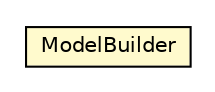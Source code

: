 #!/usr/local/bin/dot
#
# Class diagram 
# Generated by UMLGraph version R5_6-24-gf6e263 (http://www.umlgraph.org/)
#

digraph G {
	edge [fontname="Helvetica",fontsize=10,labelfontname="Helvetica",labelfontsize=10];
	node [fontname="Helvetica",fontsize=10,shape=plaintext];
	nodesep=0.25;
	ranksep=0.5;
	// com.ohair.stephen.edp.model.CombinedDataModel.ModelBuilder
	c193 [label=<<table title="com.ohair.stephen.edp.model.CombinedDataModel.ModelBuilder" border="0" cellborder="1" cellspacing="0" cellpadding="2" port="p" bgcolor="lemonChiffon" href="./CombinedDataModel.ModelBuilder.html">
		<tr><td><table border="0" cellspacing="0" cellpadding="1">
<tr><td align="center" balign="center"> ModelBuilder </td></tr>
		</table></td></tr>
		</table>>, URL="./CombinedDataModel.ModelBuilder.html", fontname="Helvetica", fontcolor="black", fontsize=10.0];
}

